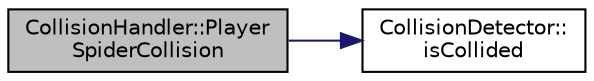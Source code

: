 digraph "CollisionHandler::PlayerSpiderCollision"
{
  edge [fontname="Helvetica",fontsize="10",labelfontname="Helvetica",labelfontsize="10"];
  node [fontname="Helvetica",fontsize="10",shape=record];
  rankdir="LR";
  Node31 [label="CollisionHandler::Player\lSpiderCollision",height=0.2,width=0.4,color="black", fillcolor="grey75", style="filled", fontcolor="black"];
  Node31 -> Node32 [color="midnightblue",fontsize="10",style="solid",fontname="Helvetica"];
  Node32 [label="CollisionDetector::\lisCollided",height=0.2,width=0.4,color="black", fillcolor="white", style="filled",URL="$class_collision_detector.html#a21a6ebff2835311288735efac2d2263c",tooltip="Function to detect collision between entities. "];
}
